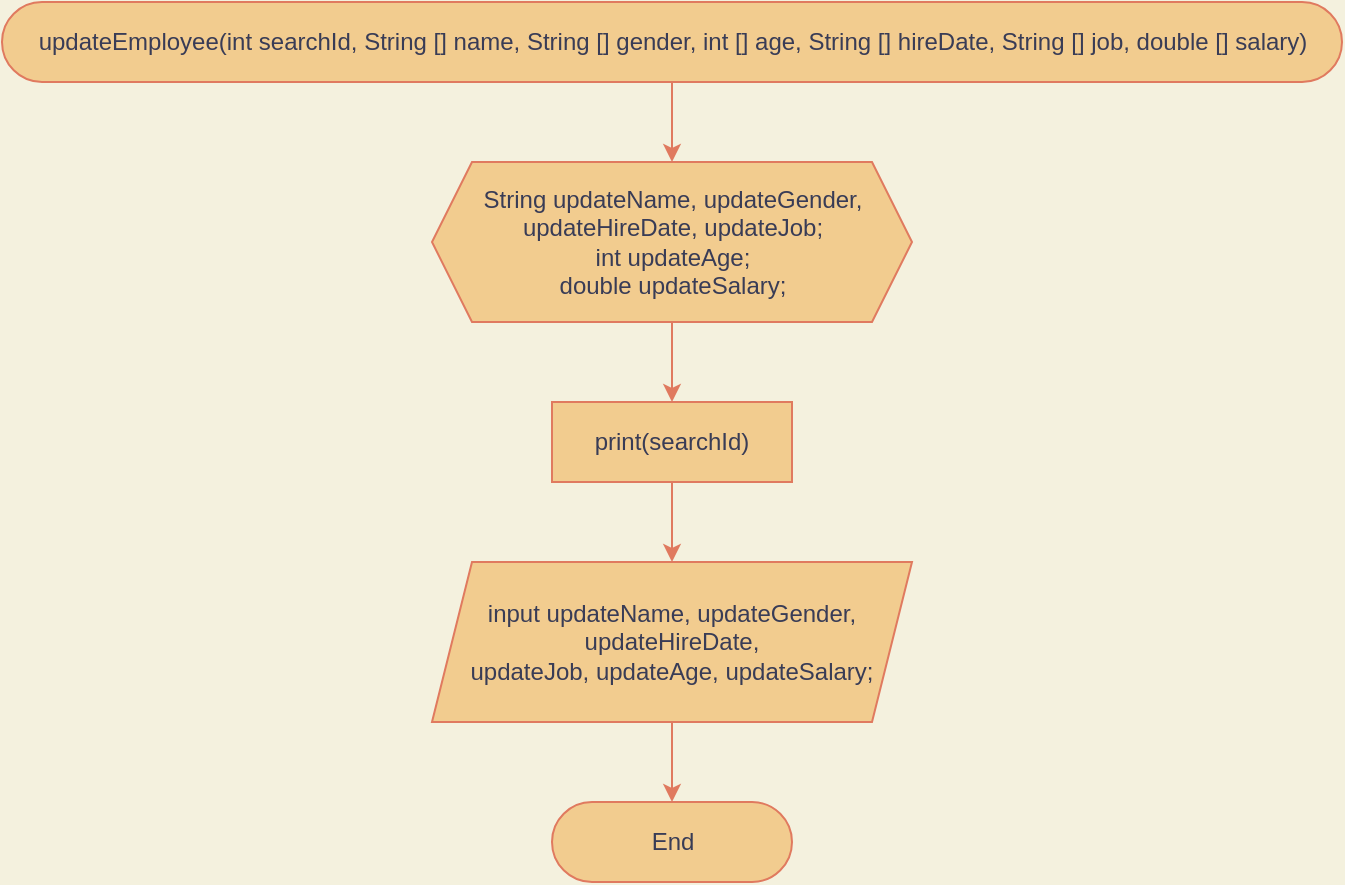 <mxfile version="20.3.0" type="device"><diagram id="NaktGzkgWbZOah47U4IJ" name="Page-1"><mxGraphModel dx="956" dy="624" grid="1" gridSize="10" guides="1" tooltips="1" connect="1" arrows="1" fold="1" page="1" pageScale="1" pageWidth="850" pageHeight="1100" background="#F4F1DE" math="0" shadow="0"><root><mxCell id="0"/><mxCell id="1" parent="0"/><mxCell id="6wowz7RsUYWG650lOJ8N-1" value="updateEmployee(int searchId, String [] name, String [] gender, int [] age, String [] hireDate, String [] job, double [] salary)" style="html=1;dashed=0;whitespace=wrap;shape=mxgraph.dfd.start;fillColor=#F2CC8F;strokeColor=#E07A5F;fontColor=#393C56;" vertex="1" parent="1"><mxGeometry x="240" y="40" width="670" height="40" as="geometry"/></mxCell><mxCell id="6wowz7RsUYWG650lOJ8N-3" value="End" style="html=1;dashed=0;whitespace=wrap;shape=mxgraph.dfd.start;fillColor=#F2CC8F;strokeColor=#E07A5F;fontColor=#393C56;" vertex="1" parent="1"><mxGeometry x="515" y="440" width="120" height="40" as="geometry"/></mxCell><mxCell id="6wowz7RsUYWG650lOJ8N-4" value="" style="shape=hexagon;perimeter=hexagonPerimeter2;whiteSpace=wrap;html=1;fixedSize=1;fillColor=#F2CC8F;strokeColor=#E07A5F;fontColor=#393C56;" vertex="1" parent="1"><mxGeometry x="455" y="120" width="240" height="80" as="geometry"/></mxCell><mxCell id="6wowz7RsUYWG650lOJ8N-5" value="&lt;div&gt;String updateName, updateGender, updateHireDate, updateJob;&lt;/div&gt;&lt;div&gt;&lt;span style=&quot;background-color: initial;&quot;&gt;int updateAge;&lt;/span&gt;&lt;/div&gt;&lt;div&gt;double updateSalary;&lt;/div&gt;" style="text;html=1;strokeColor=none;fillColor=none;align=center;verticalAlign=middle;whiteSpace=wrap;rounded=0;fontColor=#393C56;" vertex="1" parent="1"><mxGeometry x="462.5" y="130" width="225" height="60" as="geometry"/></mxCell><mxCell id="6wowz7RsUYWG650lOJ8N-6" value="print(searchId)" style="rounded=0;whiteSpace=wrap;html=1;fillColor=#F2CC8F;strokeColor=#E07A5F;fontColor=#393C56;" vertex="1" parent="1"><mxGeometry x="515" y="240" width="120" height="40" as="geometry"/></mxCell><mxCell id="6wowz7RsUYWG650lOJ8N-7" value="&lt;div&gt;input updateName, updateGender, updateHireDate, updateJob,&amp;nbsp;&lt;span style=&quot;background-color: initial;&quot;&gt;updateAge,&amp;nbsp;&lt;/span&gt;&lt;span style=&quot;background-color: initial;&quot;&gt;updateSalary;&lt;/span&gt;&lt;/div&gt;" style="shape=parallelogram;perimeter=parallelogramPerimeter;whiteSpace=wrap;html=1;fixedSize=1;fillColor=#F2CC8F;strokeColor=#E07A5F;fontColor=#393C56;" vertex="1" parent="1"><mxGeometry x="455" y="320" width="240" height="80" as="geometry"/></mxCell><mxCell id="6wowz7RsUYWG650lOJ8N-8" value="" style="endArrow=classic;html=1;rounded=0;entryX=0.5;entryY=0.5;entryDx=0;entryDy=-20;entryPerimeter=0;exitX=0.5;exitY=1;exitDx=0;exitDy=0;labelBackgroundColor=#F4F1DE;strokeColor=#E07A5F;fontColor=#393C56;" edge="1" parent="1" source="6wowz7RsUYWG650lOJ8N-7" target="6wowz7RsUYWG650lOJ8N-3"><mxGeometry width="50" height="50" relative="1" as="geometry"><mxPoint x="230" y="270" as="sourcePoint"/><mxPoint x="280" y="220" as="targetPoint"/></mxGeometry></mxCell><mxCell id="6wowz7RsUYWG650lOJ8N-9" value="" style="endArrow=classic;html=1;rounded=0;entryX=0.5;entryY=0;entryDx=0;entryDy=0;exitX=0.5;exitY=1;exitDx=0;exitDy=0;labelBackgroundColor=#F4F1DE;strokeColor=#E07A5F;fontColor=#393C56;" edge="1" parent="1" source="6wowz7RsUYWG650lOJ8N-6" target="6wowz7RsUYWG650lOJ8N-7"><mxGeometry width="50" height="50" relative="1" as="geometry"><mxPoint x="240" y="280" as="sourcePoint"/><mxPoint x="290" y="230" as="targetPoint"/></mxGeometry></mxCell><mxCell id="6wowz7RsUYWG650lOJ8N-10" value="" style="endArrow=classic;html=1;rounded=0;entryX=0.5;entryY=0;entryDx=0;entryDy=0;exitX=0.5;exitY=1;exitDx=0;exitDy=0;labelBackgroundColor=#F4F1DE;strokeColor=#E07A5F;fontColor=#393C56;" edge="1" parent="1" source="6wowz7RsUYWG650lOJ8N-4" target="6wowz7RsUYWG650lOJ8N-6"><mxGeometry width="50" height="50" relative="1" as="geometry"><mxPoint x="250" y="290" as="sourcePoint"/><mxPoint x="300" y="240" as="targetPoint"/></mxGeometry></mxCell><mxCell id="6wowz7RsUYWG650lOJ8N-11" value="" style="endArrow=classic;html=1;rounded=0;entryX=0.5;entryY=0;entryDx=0;entryDy=0;exitX=0.5;exitY=0.5;exitDx=0;exitDy=20;exitPerimeter=0;labelBackgroundColor=#F4F1DE;strokeColor=#E07A5F;fontColor=#393C56;" edge="1" parent="1" source="6wowz7RsUYWG650lOJ8N-1" target="6wowz7RsUYWG650lOJ8N-4"><mxGeometry width="50" height="50" relative="1" as="geometry"><mxPoint x="260" y="300" as="sourcePoint"/><mxPoint x="310" y="250" as="targetPoint"/></mxGeometry></mxCell></root></mxGraphModel></diagram></mxfile>